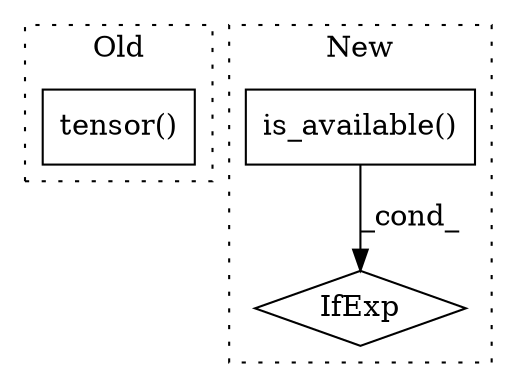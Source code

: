 digraph G {
subgraph cluster0 {
1 [label="tensor()" a="75" s="727,756" l="13,1" shape="box"];
label = "Old";
style="dotted";
}
subgraph cluster1 {
2 [label="IfExp" a="51" s="806,835" l="4,6" shape="diamond"];
3 [label="is_available()" a="75" s="810" l="25" shape="box"];
label = "New";
style="dotted";
}
3 -> 2 [label="_cond_"];
}